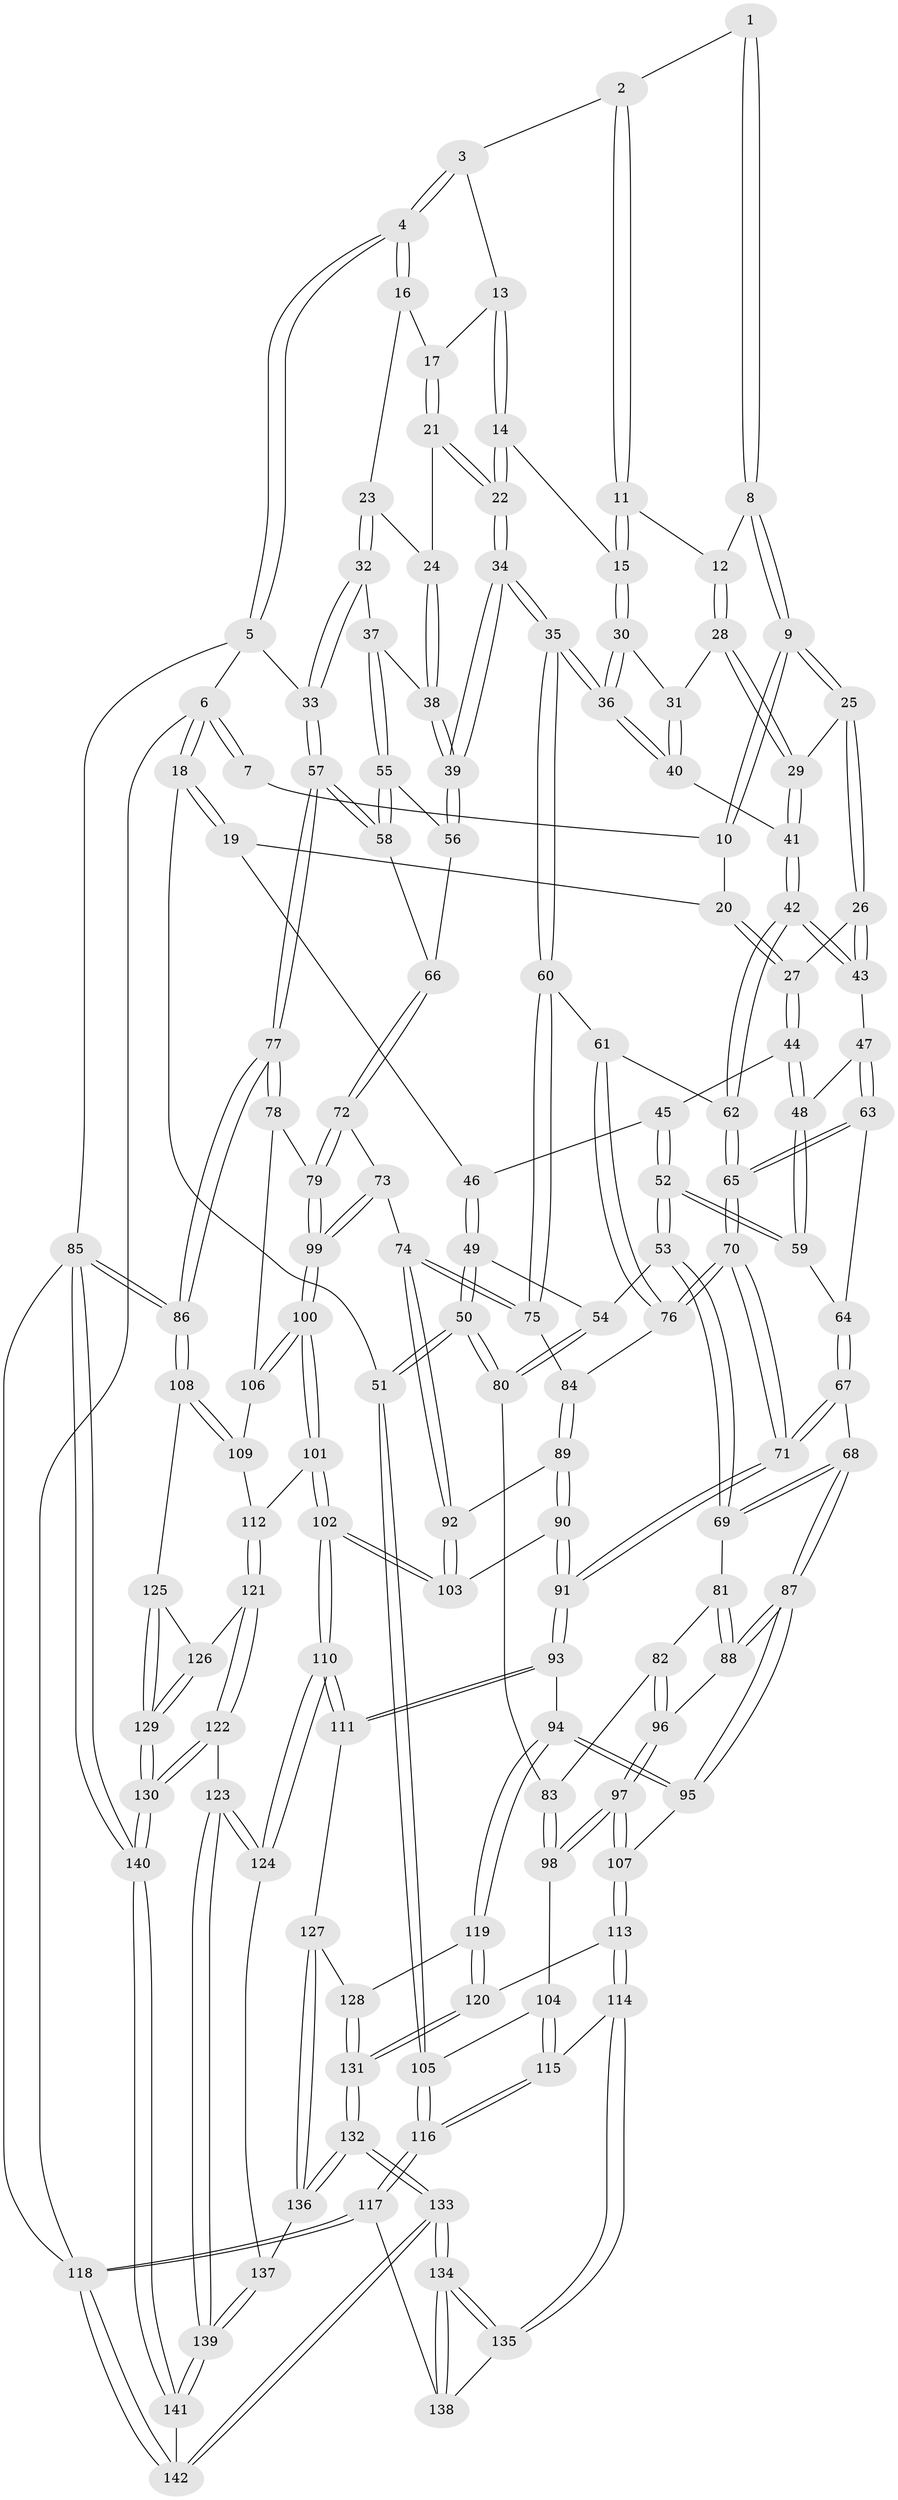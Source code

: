 // coarse degree distribution, {5: 0.21428571428571427, 7: 0.11904761904761904, 3: 0.2857142857142857, 4: 0.21428571428571427, 6: 0.09523809523809523, 2: 0.07142857142857142}
// Generated by graph-tools (version 1.1) at 2025/21/03/04/25 18:21:32]
// undirected, 142 vertices, 352 edges
graph export_dot {
graph [start="1"]
  node [color=gray90,style=filled];
  1 [pos="+0.4821317868192041+0"];
  2 [pos="+0.8422606445965153+0"];
  3 [pos="+0.940937494201439+0"];
  4 [pos="+1+0"];
  5 [pos="+1+0"];
  6 [pos="+0+0"];
  7 [pos="+0.19914226414231084+0"];
  8 [pos="+0.467875258014455+0"];
  9 [pos="+0.45333480243092816+0.03411619337846627"];
  10 [pos="+0.1862420458622405+0.06693769749792468"];
  11 [pos="+0.6719292085983104+0.1213217544444971"];
  12 [pos="+0.6581014939397556+0.11938033992045385"];
  13 [pos="+0.7817047097751215+0.09610963279674303"];
  14 [pos="+0.7350833727904968+0.15754289791345022"];
  15 [pos="+0.6836255642932506+0.1333294376238575"];
  16 [pos="+0.8840717193441684+0.10331877121339872"];
  17 [pos="+0.8414822508124559+0.14058520993606274"];
  18 [pos="+0+0.03261999629496694"];
  19 [pos="+0.0671896197545888+0.15097292736293114"];
  20 [pos="+0.18452767984091004+0.07098254959688682"];
  21 [pos="+0.814566646940082+0.18888055454469263"];
  22 [pos="+0.7632202841558667+0.20092029459137134"];
  23 [pos="+0.8841053613255717+0.19254488278025764"];
  24 [pos="+0.8435107441825908+0.20139775913663846"];
  25 [pos="+0.44138132964877014+0.10146636971518667"];
  26 [pos="+0.3619270482000494+0.1848392227072115"];
  27 [pos="+0.3223363838510774+0.20654980988802396"];
  28 [pos="+0.5823793258113593+0.1928466740927869"];
  29 [pos="+0.48572969597522775+0.15526181493908775"];
  30 [pos="+0.6382271444070347+0.24188500149880804"];
  31 [pos="+0.589522449028217+0.2066532945468369"];
  32 [pos="+0.9553754105883226+0.2136193997062796"];
  33 [pos="+1+0"];
  34 [pos="+0.7282068828264707+0.36266110184923445"];
  35 [pos="+0.7203466957373086+0.3685931024428916"];
  36 [pos="+0.6655774256950241+0.3093473949471615"];
  37 [pos="+0.9271945102424893+0.2698897995632322"];
  38 [pos="+0.863715860451287+0.24857870504863727"];
  39 [pos="+0.7357582677926086+0.3616890117966836"];
  40 [pos="+0.549452561820254+0.2752402726877876"];
  41 [pos="+0.5141076556852993+0.2809856751329414"];
  42 [pos="+0.48662080884018166+0.3276779982123224"];
  43 [pos="+0.4672137302263071+0.3236974546866841"];
  44 [pos="+0.31051941546480855+0.22581163279041208"];
  45 [pos="+0.1710646166218035+0.24342980682114002"];
  46 [pos="+0.11101644902700931+0.22514831450345296"];
  47 [pos="+0.40757953310783374+0.3425208730914621"];
  48 [pos="+0.31198216142935165+0.28309486342917484"];
  49 [pos="+0.09090816727131927+0.3126096639748034"];
  50 [pos="+0+0.49585952552290186"];
  51 [pos="+0+0.5067703868037923"];
  52 [pos="+0.22476527506007452+0.3963157482271617"];
  53 [pos="+0.21307643046566752+0.40649682790710195"];
  54 [pos="+0.2002006226181955+0.40654731332113203"];
  55 [pos="+0.927167631926976+0.2781895808169012"];
  56 [pos="+0.8676099159914962+0.3643047071859944"];
  57 [pos="+1+0.3996023296683642"];
  58 [pos="+1+0.37571187031643544"];
  59 [pos="+0.27199491419204447+0.3769873666189115"];
  60 [pos="+0.7159729640281367+0.37823157824285275"];
  61 [pos="+0.5356356376064546+0.39578758171720324"];
  62 [pos="+0.5181803776190907+0.39069669499707527"];
  63 [pos="+0.3789053880765531+0.4122843618717045"];
  64 [pos="+0.31146442718977363+0.40216278680806566"];
  65 [pos="+0.4326268206544331+0.4730227141356565"];
  66 [pos="+0.9122907954699294+0.3998468785817412"];
  67 [pos="+0.3270043423356677+0.5225786034036153"];
  68 [pos="+0.31498298540003006+0.5283127340334328"];
  69 [pos="+0.22688213772112226+0.4708963889044051"];
  70 [pos="+0.42948920407774566+0.5001915563807068"];
  71 [pos="+0.42069332509367735+0.5206705690642207"];
  72 [pos="+0.9138145865776586+0.4711743232515489"];
  73 [pos="+0.7717386085672072+0.5257608516679059"];
  74 [pos="+0.7498707449961695+0.5034873022348556"];
  75 [pos="+0.7175040692366154+0.40255475608686025"];
  76 [pos="+0.5577105918588493+0.508451801676121"];
  77 [pos="+1+0.5382962135376334"];
  78 [pos="+1+0.558031052166866"];
  79 [pos="+0.9902193099207869+0.5501497639661603"];
  80 [pos="+0.009668673565658509+0.5047582965890277"];
  81 [pos="+0.2093080763929151+0.5086095767196199"];
  82 [pos="+0.13593710429222874+0.5549484721279345"];
  83 [pos="+0.08369302881621953+0.5429676317530879"];
  84 [pos="+0.5722278273213486+0.5230404120071472"];
  85 [pos="+1+1"];
  86 [pos="+1+0.9281352547570142"];
  87 [pos="+0.2683937248283006+0.6170252153090842"];
  88 [pos="+0.26022047286041533+0.6120143246306597"];
  89 [pos="+0.5737299344713023+0.5428930317505517"];
  90 [pos="+0.4875644479460914+0.622701254954913"];
  91 [pos="+0.45707246433707366+0.6366178088731825"];
  92 [pos="+0.6392521118846158+0.5846395393807136"];
  93 [pos="+0.4351899128130012+0.7023681746152229"];
  94 [pos="+0.41008475031239333+0.7066863528780182"];
  95 [pos="+0.2804903346678927+0.6544294265570787"];
  96 [pos="+0.1722181991297619+0.5912814990324183"];
  97 [pos="+0.13907981824378007+0.6981042312439325"];
  98 [pos="+0.13547762597411997+0.6968515244837243"];
  99 [pos="+0.7947156889400838+0.5754882268511796"];
  100 [pos="+0.7978172844907557+0.6362218389082097"];
  101 [pos="+0.7836753664608386+0.6869243813187084"];
  102 [pos="+0.6711097905491975+0.7291986519476121"];
  103 [pos="+0.6339601874301578+0.6354257170893578"];
  104 [pos="+0.10011493321732157+0.6965834413104758"];
  105 [pos="+0+0.5354866909487451"];
  106 [pos="+0.9451958755075573+0.6360549976637219"];
  107 [pos="+0.18541342322769047+0.7356488586924721"];
  108 [pos="+1+0.8440137095851848"];
  109 [pos="+0.94259193027262+0.6864067543229815"];
  110 [pos="+0.601101037933153+0.8233160642195759"];
  111 [pos="+0.4948912547500328+0.7620133011057326"];
  112 [pos="+0.837508819265606+0.7415105326625736"];
  113 [pos="+0.18613227953131548+0.7823479342804288"];
  114 [pos="+0.13476381570547688+0.8421064927798292"];
  115 [pos="+0.005699407602678811+0.8095408946564566"];
  116 [pos="+0+0.825205379914103"];
  117 [pos="+0+0.8688384702046226"];
  118 [pos="+0+1"];
  119 [pos="+0.3565221627907536+0.7730680216929755"];
  120 [pos="+0.2207529740056519+0.7976651968195574"];
  121 [pos="+0.8494990844787136+0.7700630237653628"];
  122 [pos="+0.7110156590179132+0.8891534070453444"];
  123 [pos="+0.6061484048220193+0.8374492308010832"];
  124 [pos="+0.6027100445417313+0.829693777267494"];
  125 [pos="+0.968221068615999+0.827740060318512"];
  126 [pos="+0.8592066268989713+0.7804962829217507"];
  127 [pos="+0.4104437023378316+0.8744208754877943"];
  128 [pos="+0.3456816302883259+0.8205393923786439"];
  129 [pos="+0.8155534207046689+0.9493638048283959"];
  130 [pos="+0.8001239934977237+0.9747548342440017"];
  131 [pos="+0.3036055869876255+0.8984170351395424"];
  132 [pos="+0.3138730507909639+1"];
  133 [pos="+0.2830357444372844+1"];
  134 [pos="+0.2569438832074665+1"];
  135 [pos="+0.14538032536496734+0.9185649290446263"];
  136 [pos="+0.3940069359247098+0.9366903884064388"];
  137 [pos="+0.46601015573102006+0.9032600320617571"];
  138 [pos="+0+0.9365449701319944"];
  139 [pos="+0.5164701054997601+1"];
  140 [pos="+0.9143342173836023+1"];
  141 [pos="+0.5071415074823106+1"];
  142 [pos="+0.2904484827559205+1"];
  1 -- 2;
  1 -- 8;
  1 -- 8;
  2 -- 3;
  2 -- 11;
  2 -- 11;
  3 -- 4;
  3 -- 4;
  3 -- 13;
  4 -- 5;
  4 -- 5;
  4 -- 16;
  4 -- 16;
  5 -- 6;
  5 -- 33;
  5 -- 85;
  6 -- 7;
  6 -- 7;
  6 -- 18;
  6 -- 18;
  6 -- 118;
  7 -- 10;
  8 -- 9;
  8 -- 9;
  8 -- 12;
  9 -- 10;
  9 -- 10;
  9 -- 25;
  9 -- 25;
  10 -- 20;
  11 -- 12;
  11 -- 15;
  11 -- 15;
  12 -- 28;
  12 -- 28;
  13 -- 14;
  13 -- 14;
  13 -- 17;
  14 -- 15;
  14 -- 22;
  14 -- 22;
  15 -- 30;
  15 -- 30;
  16 -- 17;
  16 -- 23;
  17 -- 21;
  17 -- 21;
  18 -- 19;
  18 -- 19;
  18 -- 51;
  19 -- 20;
  19 -- 46;
  20 -- 27;
  20 -- 27;
  21 -- 22;
  21 -- 22;
  21 -- 24;
  22 -- 34;
  22 -- 34;
  23 -- 24;
  23 -- 32;
  23 -- 32;
  24 -- 38;
  24 -- 38;
  25 -- 26;
  25 -- 26;
  25 -- 29;
  26 -- 27;
  26 -- 43;
  26 -- 43;
  27 -- 44;
  27 -- 44;
  28 -- 29;
  28 -- 29;
  28 -- 31;
  29 -- 41;
  29 -- 41;
  30 -- 31;
  30 -- 36;
  30 -- 36;
  31 -- 40;
  31 -- 40;
  32 -- 33;
  32 -- 33;
  32 -- 37;
  33 -- 57;
  33 -- 57;
  34 -- 35;
  34 -- 35;
  34 -- 39;
  34 -- 39;
  35 -- 36;
  35 -- 36;
  35 -- 60;
  35 -- 60;
  36 -- 40;
  36 -- 40;
  37 -- 38;
  37 -- 55;
  37 -- 55;
  38 -- 39;
  38 -- 39;
  39 -- 56;
  39 -- 56;
  40 -- 41;
  41 -- 42;
  41 -- 42;
  42 -- 43;
  42 -- 43;
  42 -- 62;
  42 -- 62;
  43 -- 47;
  44 -- 45;
  44 -- 48;
  44 -- 48;
  45 -- 46;
  45 -- 52;
  45 -- 52;
  46 -- 49;
  46 -- 49;
  47 -- 48;
  47 -- 63;
  47 -- 63;
  48 -- 59;
  48 -- 59;
  49 -- 50;
  49 -- 50;
  49 -- 54;
  50 -- 51;
  50 -- 51;
  50 -- 80;
  50 -- 80;
  51 -- 105;
  51 -- 105;
  52 -- 53;
  52 -- 53;
  52 -- 59;
  52 -- 59;
  53 -- 54;
  53 -- 69;
  53 -- 69;
  54 -- 80;
  54 -- 80;
  55 -- 56;
  55 -- 58;
  55 -- 58;
  56 -- 66;
  57 -- 58;
  57 -- 58;
  57 -- 77;
  57 -- 77;
  58 -- 66;
  59 -- 64;
  60 -- 61;
  60 -- 75;
  60 -- 75;
  61 -- 62;
  61 -- 76;
  61 -- 76;
  62 -- 65;
  62 -- 65;
  63 -- 64;
  63 -- 65;
  63 -- 65;
  64 -- 67;
  64 -- 67;
  65 -- 70;
  65 -- 70;
  66 -- 72;
  66 -- 72;
  67 -- 68;
  67 -- 71;
  67 -- 71;
  68 -- 69;
  68 -- 69;
  68 -- 87;
  68 -- 87;
  69 -- 81;
  70 -- 71;
  70 -- 71;
  70 -- 76;
  70 -- 76;
  71 -- 91;
  71 -- 91;
  72 -- 73;
  72 -- 79;
  72 -- 79;
  73 -- 74;
  73 -- 99;
  73 -- 99;
  74 -- 75;
  74 -- 75;
  74 -- 92;
  74 -- 92;
  75 -- 84;
  76 -- 84;
  77 -- 78;
  77 -- 78;
  77 -- 86;
  77 -- 86;
  78 -- 79;
  78 -- 106;
  79 -- 99;
  79 -- 99;
  80 -- 83;
  81 -- 82;
  81 -- 88;
  81 -- 88;
  82 -- 83;
  82 -- 96;
  82 -- 96;
  83 -- 98;
  83 -- 98;
  84 -- 89;
  84 -- 89;
  85 -- 86;
  85 -- 86;
  85 -- 140;
  85 -- 140;
  85 -- 118;
  86 -- 108;
  86 -- 108;
  87 -- 88;
  87 -- 88;
  87 -- 95;
  87 -- 95;
  88 -- 96;
  89 -- 90;
  89 -- 90;
  89 -- 92;
  90 -- 91;
  90 -- 91;
  90 -- 103;
  91 -- 93;
  91 -- 93;
  92 -- 103;
  92 -- 103;
  93 -- 94;
  93 -- 111;
  93 -- 111;
  94 -- 95;
  94 -- 95;
  94 -- 119;
  94 -- 119;
  95 -- 107;
  96 -- 97;
  96 -- 97;
  97 -- 98;
  97 -- 98;
  97 -- 107;
  97 -- 107;
  98 -- 104;
  99 -- 100;
  99 -- 100;
  100 -- 101;
  100 -- 101;
  100 -- 106;
  100 -- 106;
  101 -- 102;
  101 -- 102;
  101 -- 112;
  102 -- 103;
  102 -- 103;
  102 -- 110;
  102 -- 110;
  104 -- 105;
  104 -- 115;
  104 -- 115;
  105 -- 116;
  105 -- 116;
  106 -- 109;
  107 -- 113;
  107 -- 113;
  108 -- 109;
  108 -- 109;
  108 -- 125;
  109 -- 112;
  110 -- 111;
  110 -- 111;
  110 -- 124;
  110 -- 124;
  111 -- 127;
  112 -- 121;
  112 -- 121;
  113 -- 114;
  113 -- 114;
  113 -- 120;
  114 -- 115;
  114 -- 135;
  114 -- 135;
  115 -- 116;
  115 -- 116;
  116 -- 117;
  116 -- 117;
  117 -- 118;
  117 -- 118;
  117 -- 138;
  118 -- 142;
  118 -- 142;
  119 -- 120;
  119 -- 120;
  119 -- 128;
  120 -- 131;
  120 -- 131;
  121 -- 122;
  121 -- 122;
  121 -- 126;
  122 -- 123;
  122 -- 130;
  122 -- 130;
  123 -- 124;
  123 -- 124;
  123 -- 139;
  123 -- 139;
  124 -- 137;
  125 -- 126;
  125 -- 129;
  125 -- 129;
  126 -- 129;
  126 -- 129;
  127 -- 128;
  127 -- 136;
  127 -- 136;
  128 -- 131;
  128 -- 131;
  129 -- 130;
  129 -- 130;
  130 -- 140;
  130 -- 140;
  131 -- 132;
  131 -- 132;
  132 -- 133;
  132 -- 133;
  132 -- 136;
  132 -- 136;
  133 -- 134;
  133 -- 134;
  133 -- 142;
  133 -- 142;
  134 -- 135;
  134 -- 135;
  134 -- 138;
  134 -- 138;
  135 -- 138;
  136 -- 137;
  137 -- 139;
  137 -- 139;
  139 -- 141;
  139 -- 141;
  140 -- 141;
  140 -- 141;
  141 -- 142;
}
